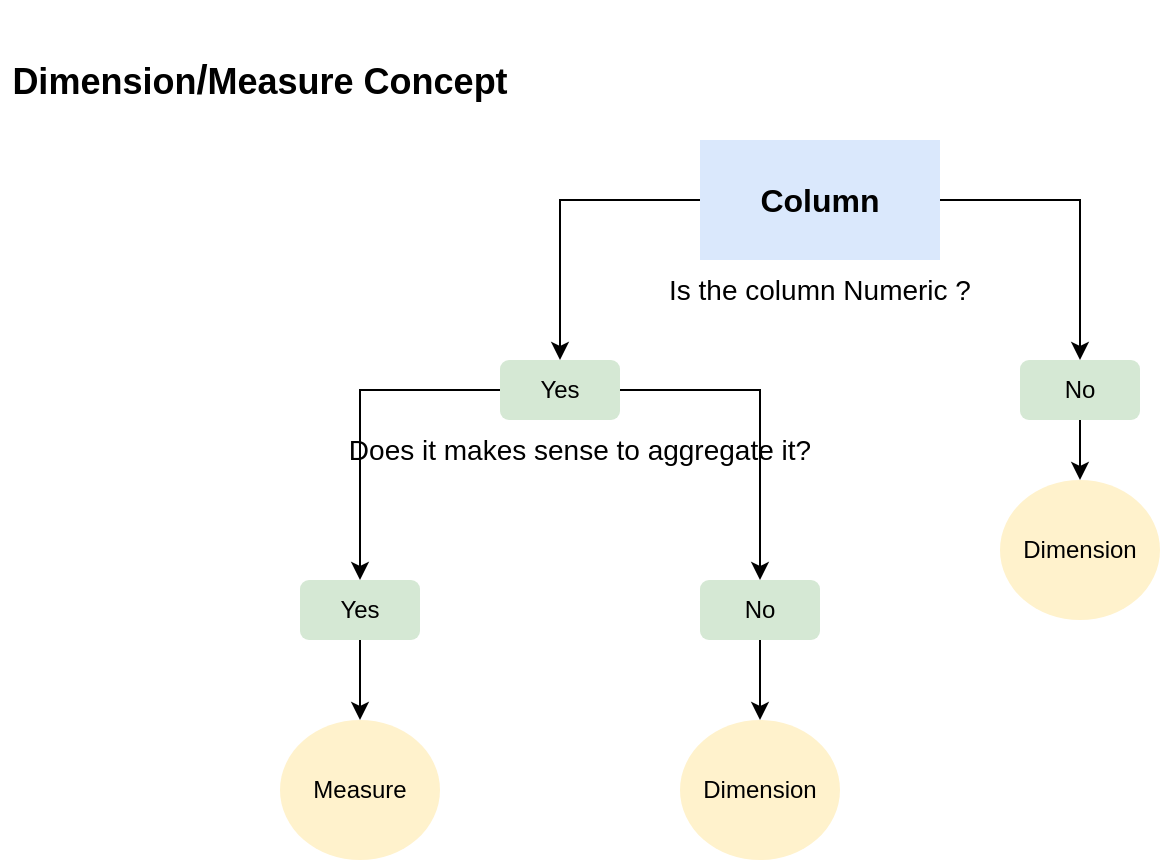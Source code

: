 <mxfile version="26.2.2">
  <diagram name="Page-1" id="f1Gq6Bqs_0aDnHofK6-2">
    <mxGraphModel dx="858" dy="502" grid="1" gridSize="10" guides="1" tooltips="1" connect="1" arrows="1" fold="1" page="1" pageScale="1" pageWidth="827" pageHeight="1169" math="0" shadow="0">
      <root>
        <mxCell id="0" />
        <mxCell id="1" parent="0" />
        <mxCell id="t4FvO_c9sySQBK1Zlrzb-22" value="" style="group" vertex="1" connectable="0" parent="1">
          <mxGeometry x="150" y="100" width="460" height="360" as="geometry" />
        </mxCell>
        <mxCell id="t4FvO_c9sySQBK1Zlrzb-5" style="edgeStyle=orthogonalEdgeStyle;rounded=0;orthogonalLoop=1;jettySize=auto;html=1;entryX=0.5;entryY=0;entryDx=0;entryDy=0;" edge="1" parent="t4FvO_c9sySQBK1Zlrzb-22" source="t4FvO_c9sySQBK1Zlrzb-1" target="t4FvO_c9sySQBK1Zlrzb-4">
          <mxGeometry relative="1" as="geometry" />
        </mxCell>
        <mxCell id="t4FvO_c9sySQBK1Zlrzb-6" style="edgeStyle=orthogonalEdgeStyle;rounded=0;orthogonalLoop=1;jettySize=auto;html=1;entryX=0.5;entryY=0;entryDx=0;entryDy=0;" edge="1" parent="t4FvO_c9sySQBK1Zlrzb-22" source="t4FvO_c9sySQBK1Zlrzb-1" target="t4FvO_c9sySQBK1Zlrzb-3">
          <mxGeometry relative="1" as="geometry" />
        </mxCell>
        <mxCell id="t4FvO_c9sySQBK1Zlrzb-1" value="Column" style="rounded=0;whiteSpace=wrap;html=1;fillColor=#dae8fc;strokeColor=none;fontSize=16;fontStyle=1" vertex="1" parent="t4FvO_c9sySQBK1Zlrzb-22">
          <mxGeometry x="230" width="120" height="60" as="geometry" />
        </mxCell>
        <mxCell id="t4FvO_c9sySQBK1Zlrzb-2" value="Is the column Numeric ?" style="text;html=1;align=center;verticalAlign=middle;whiteSpace=wrap;rounded=0;fontSize=14;fontStyle=0" vertex="1" parent="t4FvO_c9sySQBK1Zlrzb-22">
          <mxGeometry x="150" y="60" width="280" height="30" as="geometry" />
        </mxCell>
        <mxCell id="t4FvO_c9sySQBK1Zlrzb-14" style="edgeStyle=orthogonalEdgeStyle;rounded=0;orthogonalLoop=1;jettySize=auto;html=1;entryX=0.5;entryY=0;entryDx=0;entryDy=0;" edge="1" parent="t4FvO_c9sySQBK1Zlrzb-22" source="t4FvO_c9sySQBK1Zlrzb-3" target="t4FvO_c9sySQBK1Zlrzb-12">
          <mxGeometry relative="1" as="geometry" />
        </mxCell>
        <mxCell id="t4FvO_c9sySQBK1Zlrzb-16" style="edgeStyle=orthogonalEdgeStyle;rounded=0;orthogonalLoop=1;jettySize=auto;html=1;entryX=0.5;entryY=0;entryDx=0;entryDy=0;" edge="1" parent="t4FvO_c9sySQBK1Zlrzb-22" source="t4FvO_c9sySQBK1Zlrzb-3" target="t4FvO_c9sySQBK1Zlrzb-13">
          <mxGeometry relative="1" as="geometry" />
        </mxCell>
        <mxCell id="t4FvO_c9sySQBK1Zlrzb-3" value="Yes" style="text;html=1;align=center;verticalAlign=middle;whiteSpace=wrap;rounded=1;fillColor=#d5e8d4;strokeColor=none;" vertex="1" parent="t4FvO_c9sySQBK1Zlrzb-22">
          <mxGeometry x="130" y="110" width="60" height="30" as="geometry" />
        </mxCell>
        <mxCell id="t4FvO_c9sySQBK1Zlrzb-9" style="edgeStyle=orthogonalEdgeStyle;rounded=0;orthogonalLoop=1;jettySize=auto;html=1;entryX=0.5;entryY=0;entryDx=0;entryDy=0;" edge="1" parent="t4FvO_c9sySQBK1Zlrzb-22" source="t4FvO_c9sySQBK1Zlrzb-4" target="t4FvO_c9sySQBK1Zlrzb-8">
          <mxGeometry relative="1" as="geometry" />
        </mxCell>
        <mxCell id="t4FvO_c9sySQBK1Zlrzb-4" value="No" style="text;html=1;align=center;verticalAlign=middle;whiteSpace=wrap;rounded=1;fillColor=#d5e8d4;strokeColor=none;" vertex="1" parent="t4FvO_c9sySQBK1Zlrzb-22">
          <mxGeometry x="390" y="110" width="60" height="30" as="geometry" />
        </mxCell>
        <mxCell id="t4FvO_c9sySQBK1Zlrzb-8" value="Dimension" style="ellipse;whiteSpace=wrap;html=1;fillColor=#fff2cc;strokeColor=none;" vertex="1" parent="t4FvO_c9sySQBK1Zlrzb-22">
          <mxGeometry x="380" y="170" width="80" height="70" as="geometry" />
        </mxCell>
        <mxCell id="t4FvO_c9sySQBK1Zlrzb-10" value="Does it makes sense to aggregate it?" style="text;html=1;align=center;verticalAlign=middle;whiteSpace=wrap;rounded=0;fontSize=14;" vertex="1" parent="t4FvO_c9sySQBK1Zlrzb-22">
          <mxGeometry y="140" width="340" height="30" as="geometry" />
        </mxCell>
        <mxCell id="t4FvO_c9sySQBK1Zlrzb-19" style="edgeStyle=orthogonalEdgeStyle;rounded=0;orthogonalLoop=1;jettySize=auto;html=1;entryX=0.5;entryY=0;entryDx=0;entryDy=0;" edge="1" parent="t4FvO_c9sySQBK1Zlrzb-22" source="t4FvO_c9sySQBK1Zlrzb-12" target="t4FvO_c9sySQBK1Zlrzb-18">
          <mxGeometry relative="1" as="geometry" />
        </mxCell>
        <mxCell id="t4FvO_c9sySQBK1Zlrzb-12" value="Yes" style="text;html=1;align=center;verticalAlign=middle;whiteSpace=wrap;rounded=1;fillColor=#d5e8d4;strokeColor=none;" vertex="1" parent="t4FvO_c9sySQBK1Zlrzb-22">
          <mxGeometry x="30" y="220" width="60" height="30" as="geometry" />
        </mxCell>
        <mxCell id="t4FvO_c9sySQBK1Zlrzb-20" style="edgeStyle=orthogonalEdgeStyle;rounded=0;orthogonalLoop=1;jettySize=auto;html=1;entryX=0.5;entryY=0;entryDx=0;entryDy=0;" edge="1" parent="t4FvO_c9sySQBK1Zlrzb-22" source="t4FvO_c9sySQBK1Zlrzb-13" target="t4FvO_c9sySQBK1Zlrzb-17">
          <mxGeometry relative="1" as="geometry" />
        </mxCell>
        <mxCell id="t4FvO_c9sySQBK1Zlrzb-13" value="No" style="text;html=1;align=center;verticalAlign=middle;whiteSpace=wrap;rounded=1;fillColor=#d5e8d4;strokeColor=none;" vertex="1" parent="t4FvO_c9sySQBK1Zlrzb-22">
          <mxGeometry x="230" y="220" width="60" height="30" as="geometry" />
        </mxCell>
        <mxCell id="t4FvO_c9sySQBK1Zlrzb-17" value="Dimension" style="ellipse;whiteSpace=wrap;html=1;fillColor=#fff2cc;strokeColor=none;" vertex="1" parent="t4FvO_c9sySQBK1Zlrzb-22">
          <mxGeometry x="220" y="290" width="80" height="70" as="geometry" />
        </mxCell>
        <mxCell id="t4FvO_c9sySQBK1Zlrzb-18" value="Measure" style="ellipse;whiteSpace=wrap;html=1;fillColor=#fff2cc;strokeColor=none;" vertex="1" parent="t4FvO_c9sySQBK1Zlrzb-22">
          <mxGeometry x="20" y="290" width="80" height="70" as="geometry" />
        </mxCell>
        <mxCell id="t4FvO_c9sySQBK1Zlrzb-23" value="Dimension&lt;font style=&quot;font-size: 20px;&quot;&gt;/&lt;/font&gt;Measure Concept" style="text;html=1;align=center;verticalAlign=middle;whiteSpace=wrap;rounded=0;fontSize=18;fontStyle=1" vertex="1" parent="1">
          <mxGeometry x="30" y="30" width="260" height="80" as="geometry" />
        </mxCell>
      </root>
    </mxGraphModel>
  </diagram>
</mxfile>
